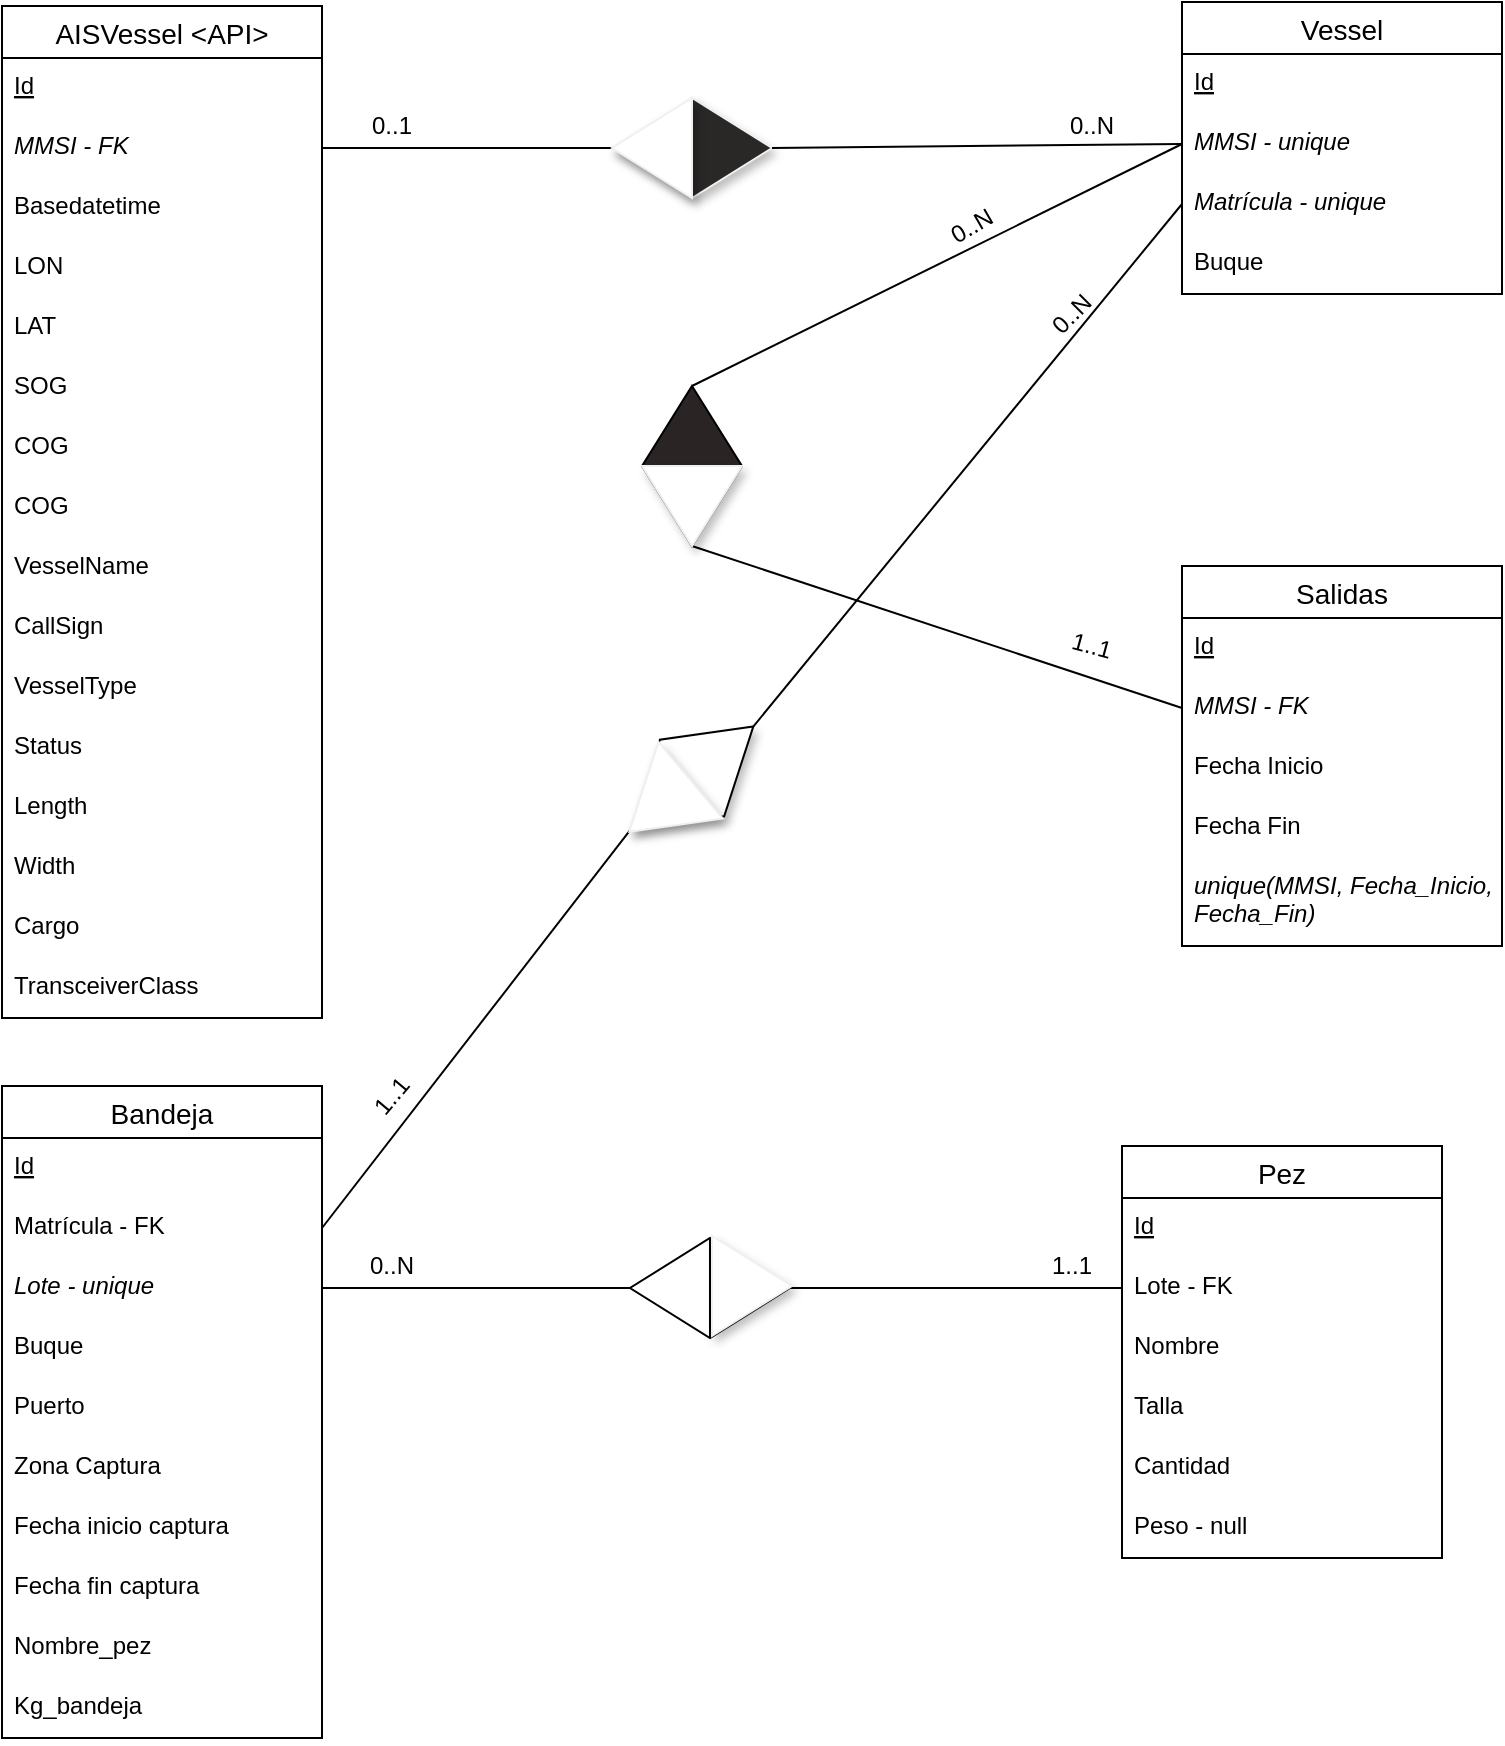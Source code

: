 <mxfile version="17.5.0" type="device"><diagram id="P7UJ9jbZTQs93YlDNHrF" name="Page-1"><mxGraphModel dx="1182" dy="567" grid="1" gridSize="10" guides="1" tooltips="1" connect="1" arrows="1" fold="1" page="1" pageScale="1" pageWidth="827" pageHeight="1169" math="0" shadow="0"><root><mxCell id="0"/><mxCell id="1" parent="0"/><mxCell id="WSeoAHvUvM8KJs6AL-Sv-32" value="" style="rhombus;whiteSpace=wrap;html=1;rotation=50;shadow=1;" vertex="1" parent="1"><mxGeometry x="380" y="396" width="50" height="80" as="geometry"/></mxCell><mxCell id="WSeoAHvUvM8KJs6AL-Sv-37" value="" style="rhombus;whiteSpace=wrap;html=1;rotation=90;fillColor=#2A2727;shadow=1;strokeColor=#F0F0F0;" vertex="1" parent="1"><mxGeometry x="380" y="81" width="50" height="80" as="geometry"/></mxCell><mxCell id="imoSts7ZNsGGumvntlrF-69" value="AISVessel &lt;API&gt;" style="swimlane;fontStyle=0;childLayout=stackLayout;horizontal=1;startSize=26;horizontalStack=0;resizeParent=1;resizeParentMax=0;resizeLast=0;collapsible=1;marginBottom=0;align=center;fontSize=14;" parent="1" vertex="1"><mxGeometry x="60" y="50" width="160" height="506" as="geometry"><mxRectangle x="60" y="60" width="100" height="26" as="alternateBounds"/></mxGeometry></mxCell><mxCell id="imoSts7ZNsGGumvntlrF-70" value="Id" style="text;strokeColor=none;fillColor=none;spacingLeft=4;spacingRight=4;overflow=hidden;rotatable=0;points=[[0,0.5],[1,0.5]];portConstraint=eastwest;fontSize=12;fontStyle=4" parent="imoSts7ZNsGGumvntlrF-69" vertex="1"><mxGeometry y="26" width="160" height="30" as="geometry"/></mxCell><mxCell id="imoSts7ZNsGGumvntlrF-71" value="MMSI - FK" style="text;strokeColor=none;fillColor=none;spacingLeft=4;spacingRight=4;overflow=hidden;rotatable=0;points=[[0,0.5],[1,0.5]];portConstraint=eastwest;fontSize=12;fontStyle=2" parent="imoSts7ZNsGGumvntlrF-69" vertex="1"><mxGeometry y="56" width="160" height="30" as="geometry"/></mxCell><mxCell id="imoSts7ZNsGGumvntlrF-72" value="Basedatetime" style="text;strokeColor=none;fillColor=none;spacingLeft=4;spacingRight=4;overflow=hidden;rotatable=0;points=[[0,0.5],[1,0.5]];portConstraint=eastwest;fontSize=12;" parent="imoSts7ZNsGGumvntlrF-69" vertex="1"><mxGeometry y="86" width="160" height="30" as="geometry"/></mxCell><mxCell id="imoSts7ZNsGGumvntlrF-74" value="LON" style="text;strokeColor=none;fillColor=none;spacingLeft=4;spacingRight=4;overflow=hidden;rotatable=0;points=[[0,0.5],[1,0.5]];portConstraint=eastwest;fontSize=12;" parent="imoSts7ZNsGGumvntlrF-69" vertex="1"><mxGeometry y="116" width="160" height="30" as="geometry"/></mxCell><mxCell id="imoSts7ZNsGGumvntlrF-76" value="LAT" style="text;strokeColor=none;fillColor=none;spacingLeft=4;spacingRight=4;overflow=hidden;rotatable=0;points=[[0,0.5],[1,0.5]];portConstraint=eastwest;fontSize=12;" parent="imoSts7ZNsGGumvntlrF-69" vertex="1"><mxGeometry y="146" width="160" height="30" as="geometry"/></mxCell><mxCell id="imoSts7ZNsGGumvntlrF-75" value="SOG" style="text;strokeColor=none;fillColor=none;spacingLeft=4;spacingRight=4;overflow=hidden;rotatable=0;points=[[0,0.5],[1,0.5]];portConstraint=eastwest;fontSize=12;" parent="imoSts7ZNsGGumvntlrF-69" vertex="1"><mxGeometry y="176" width="160" height="30" as="geometry"/></mxCell><mxCell id="imoSts7ZNsGGumvntlrF-77" value="COG" style="text;strokeColor=none;fillColor=none;spacingLeft=4;spacingRight=4;overflow=hidden;rotatable=0;points=[[0,0.5],[1,0.5]];portConstraint=eastwest;fontSize=12;" parent="imoSts7ZNsGGumvntlrF-69" vertex="1"><mxGeometry y="206" width="160" height="30" as="geometry"/></mxCell><mxCell id="imoSts7ZNsGGumvntlrF-79" value="COG" style="text;strokeColor=none;fillColor=none;spacingLeft=4;spacingRight=4;overflow=hidden;rotatable=0;points=[[0,0.5],[1,0.5]];portConstraint=eastwest;fontSize=12;" parent="imoSts7ZNsGGumvntlrF-69" vertex="1"><mxGeometry y="236" width="160" height="30" as="geometry"/></mxCell><mxCell id="imoSts7ZNsGGumvntlrF-78" value="VesselName" style="text;strokeColor=none;fillColor=none;spacingLeft=4;spacingRight=4;overflow=hidden;rotatable=0;points=[[0,0.5],[1,0.5]];portConstraint=eastwest;fontSize=12;" parent="imoSts7ZNsGGumvntlrF-69" vertex="1"><mxGeometry y="266" width="160" height="30" as="geometry"/></mxCell><mxCell id="imoSts7ZNsGGumvntlrF-81" value="CallSign" style="text;strokeColor=none;fillColor=none;spacingLeft=4;spacingRight=4;overflow=hidden;rotatable=0;points=[[0,0.5],[1,0.5]];portConstraint=eastwest;fontSize=12;" parent="imoSts7ZNsGGumvntlrF-69" vertex="1"><mxGeometry y="296" width="160" height="30" as="geometry"/></mxCell><mxCell id="imoSts7ZNsGGumvntlrF-82" value="VesselType" style="text;strokeColor=none;fillColor=none;spacingLeft=4;spacingRight=4;overflow=hidden;rotatable=0;points=[[0,0.5],[1,0.5]];portConstraint=eastwest;fontSize=12;" parent="imoSts7ZNsGGumvntlrF-69" vertex="1"><mxGeometry y="326" width="160" height="30" as="geometry"/></mxCell><mxCell id="imoSts7ZNsGGumvntlrF-80" value="Status" style="text;strokeColor=none;fillColor=none;spacingLeft=4;spacingRight=4;overflow=hidden;rotatable=0;points=[[0,0.5],[1,0.5]];portConstraint=eastwest;fontSize=12;" parent="imoSts7ZNsGGumvntlrF-69" vertex="1"><mxGeometry y="356" width="160" height="30" as="geometry"/></mxCell><mxCell id="imoSts7ZNsGGumvntlrF-83" value="Length" style="text;strokeColor=none;fillColor=none;spacingLeft=4;spacingRight=4;overflow=hidden;rotatable=0;points=[[0,0.5],[1,0.5]];portConstraint=eastwest;fontSize=12;" parent="imoSts7ZNsGGumvntlrF-69" vertex="1"><mxGeometry y="386" width="160" height="30" as="geometry"/></mxCell><mxCell id="imoSts7ZNsGGumvntlrF-85" value="Width" style="text;strokeColor=none;fillColor=none;spacingLeft=4;spacingRight=4;overflow=hidden;rotatable=0;points=[[0,0.5],[1,0.5]];portConstraint=eastwest;fontSize=12;" parent="imoSts7ZNsGGumvntlrF-69" vertex="1"><mxGeometry y="416" width="160" height="30" as="geometry"/></mxCell><mxCell id="imoSts7ZNsGGumvntlrF-84" value="Cargo" style="text;strokeColor=none;fillColor=none;spacingLeft=4;spacingRight=4;overflow=hidden;rotatable=0;points=[[0,0.5],[1,0.5]];portConstraint=eastwest;fontSize=12;" parent="imoSts7ZNsGGumvntlrF-69" vertex="1"><mxGeometry y="446" width="160" height="30" as="geometry"/></mxCell><mxCell id="imoSts7ZNsGGumvntlrF-87" value="TransceiverClass" style="text;strokeColor=none;fillColor=none;spacingLeft=4;spacingRight=4;overflow=hidden;rotatable=0;points=[[0,0.5],[1,0.5]];portConstraint=eastwest;fontSize=12;" parent="imoSts7ZNsGGumvntlrF-69" vertex="1"><mxGeometry y="476" width="160" height="30" as="geometry"/></mxCell><mxCell id="imoSts7ZNsGGumvntlrF-88" value="Vessel" style="swimlane;fontStyle=0;childLayout=stackLayout;horizontal=1;startSize=26;horizontalStack=0;resizeParent=1;resizeParentMax=0;resizeLast=0;collapsible=1;marginBottom=0;align=center;fontSize=14;" parent="1" vertex="1"><mxGeometry x="650" y="48" width="160" height="146" as="geometry"><mxRectangle x="60" y="60" width="100" height="26" as="alternateBounds"/></mxGeometry></mxCell><mxCell id="imoSts7ZNsGGumvntlrF-105" value="Id" style="text;strokeColor=none;fillColor=none;spacingLeft=4;spacingRight=4;overflow=hidden;rotatable=0;points=[[0,0.5],[1,0.5]];portConstraint=eastwest;fontSize=12;fontStyle=4" parent="imoSts7ZNsGGumvntlrF-88" vertex="1"><mxGeometry y="26" width="160" height="30" as="geometry"/></mxCell><mxCell id="imoSts7ZNsGGumvntlrF-108" value="MMSI - unique " style="text;strokeColor=none;fillColor=none;spacingLeft=4;spacingRight=4;overflow=hidden;rotatable=0;points=[[0,0.5],[1,0.5]];portConstraint=eastwest;fontSize=12;fontStyle=2" parent="imoSts7ZNsGGumvntlrF-88" vertex="1"><mxGeometry y="56" width="160" height="30" as="geometry"/></mxCell><mxCell id="imoSts7ZNsGGumvntlrF-120" value="Matrícula - unique" style="text;strokeColor=none;fillColor=none;spacingLeft=4;spacingRight=4;overflow=hidden;rotatable=0;points=[[0,0.5],[1,0.5]];portConstraint=eastwest;fontSize=12;fontStyle=2" parent="imoSts7ZNsGGumvntlrF-88" vertex="1"><mxGeometry y="86" width="160" height="30" as="geometry"/></mxCell><mxCell id="imoSts7ZNsGGumvntlrF-107" value="Buque" style="text;strokeColor=none;fillColor=none;spacingLeft=4;spacingRight=4;overflow=hidden;rotatable=0;points=[[0,0.5],[1,0.5]];portConstraint=eastwest;fontSize=12;fontStyle=0" parent="imoSts7ZNsGGumvntlrF-88" vertex="1"><mxGeometry y="116" width="160" height="30" as="geometry"/></mxCell><mxCell id="imoSts7ZNsGGumvntlrF-111" value="Bandeja" style="swimlane;fontStyle=0;childLayout=stackLayout;horizontal=1;startSize=26;horizontalStack=0;resizeParent=1;resizeParentMax=0;resizeLast=0;collapsible=1;marginBottom=0;align=center;fontSize=14;" parent="1" vertex="1"><mxGeometry x="60" y="590" width="160" height="326" as="geometry"><mxRectangle x="60" y="60" width="100" height="26" as="alternateBounds"/></mxGeometry></mxCell><mxCell id="imoSts7ZNsGGumvntlrF-112" value="Id" style="text;strokeColor=none;fillColor=none;spacingLeft=4;spacingRight=4;overflow=hidden;rotatable=0;points=[[0,0.5],[1,0.5]];portConstraint=eastwest;fontSize=12;fontStyle=4" parent="imoSts7ZNsGGumvntlrF-111" vertex="1"><mxGeometry y="26" width="160" height="30" as="geometry"/></mxCell><mxCell id="imoSts7ZNsGGumvntlrF-115" value="Matrícula - FK" style="text;strokeColor=none;fillColor=none;spacingLeft=4;spacingRight=4;overflow=hidden;rotatable=0;points=[[0,0.5],[1,0.5]];portConstraint=eastwest;fontSize=12;fontStyle=0" parent="imoSts7ZNsGGumvntlrF-111" vertex="1"><mxGeometry y="56" width="160" height="30" as="geometry"/></mxCell><mxCell id="imoSts7ZNsGGumvntlrF-124" value="Lote - unique" style="text;strokeColor=none;fillColor=none;spacingLeft=4;spacingRight=4;overflow=hidden;rotatable=0;points=[[0,0.5],[1,0.5]];portConstraint=eastwest;fontSize=12;fontStyle=2" parent="imoSts7ZNsGGumvntlrF-111" vertex="1"><mxGeometry y="86" width="160" height="30" as="geometry"/></mxCell><mxCell id="imoSts7ZNsGGumvntlrF-118" value="Buque" style="text;strokeColor=none;fillColor=none;spacingLeft=4;spacingRight=4;overflow=hidden;rotatable=0;points=[[0,0.5],[1,0.5]];portConstraint=eastwest;fontSize=12;fontStyle=0" parent="imoSts7ZNsGGumvntlrF-111" vertex="1"><mxGeometry y="116" width="160" height="30" as="geometry"/></mxCell><mxCell id="imoSts7ZNsGGumvntlrF-113" value="Puerto" style="text;strokeColor=none;fillColor=none;spacingLeft=4;spacingRight=4;overflow=hidden;rotatable=0;points=[[0,0.5],[1,0.5]];portConstraint=eastwest;fontSize=12;fontStyle=0" parent="imoSts7ZNsGGumvntlrF-111" vertex="1"><mxGeometry y="146" width="160" height="30" as="geometry"/></mxCell><mxCell id="imoSts7ZNsGGumvntlrF-116" value="Zona Captura" style="text;strokeColor=none;fillColor=none;spacingLeft=4;spacingRight=4;overflow=hidden;rotatable=0;points=[[0,0.5],[1,0.5]];portConstraint=eastwest;fontSize=12;fontStyle=0" parent="imoSts7ZNsGGumvntlrF-111" vertex="1"><mxGeometry y="176" width="160" height="30" as="geometry"/></mxCell><mxCell id="imoSts7ZNsGGumvntlrF-117" value="Fecha inicio captura" style="text;strokeColor=none;fillColor=none;spacingLeft=4;spacingRight=4;overflow=hidden;rotatable=0;points=[[0,0.5],[1,0.5]];portConstraint=eastwest;fontSize=12;fontStyle=0" parent="imoSts7ZNsGGumvntlrF-111" vertex="1"><mxGeometry y="206" width="160" height="30" as="geometry"/></mxCell><mxCell id="WSeoAHvUvM8KJs6AL-Sv-4" value="Fecha fin captura" style="text;strokeColor=none;fillColor=none;spacingLeft=4;spacingRight=4;overflow=hidden;rotatable=0;points=[[0,0.5],[1,0.5]];portConstraint=eastwest;fontSize=12;fontStyle=0" vertex="1" parent="imoSts7ZNsGGumvntlrF-111"><mxGeometry y="236" width="160" height="30" as="geometry"/></mxCell><mxCell id="imoSts7ZNsGGumvntlrF-119" value="Nombre_pez" style="text;strokeColor=none;fillColor=none;spacingLeft=4;spacingRight=4;overflow=hidden;rotatable=0;points=[[0,0.5],[1,0.5]];portConstraint=eastwest;fontSize=12;fontStyle=0" parent="imoSts7ZNsGGumvntlrF-111" vertex="1"><mxGeometry y="266" width="160" height="30" as="geometry"/></mxCell><mxCell id="imoSts7ZNsGGumvntlrF-132" value="Kg_bandeja" style="text;strokeColor=none;fillColor=none;spacingLeft=4;spacingRight=4;overflow=hidden;rotatable=0;points=[[0,0.5],[1,0.5]];portConstraint=eastwest;fontSize=12;fontStyle=0" parent="imoSts7ZNsGGumvntlrF-111" vertex="1"><mxGeometry y="296" width="160" height="30" as="geometry"/></mxCell><mxCell id="imoSts7ZNsGGumvntlrF-166" value="Salidas" style="swimlane;fontStyle=0;childLayout=stackLayout;horizontal=1;startSize=26;horizontalStack=0;resizeParent=1;resizeParentMax=0;resizeLast=0;collapsible=1;marginBottom=0;align=center;fontSize=14;" parent="1" vertex="1"><mxGeometry x="650" y="330" width="160" height="190" as="geometry"><mxRectangle x="60" y="60" width="100" height="26" as="alternateBounds"/></mxGeometry></mxCell><mxCell id="imoSts7ZNsGGumvntlrF-167" value="Id" style="text;strokeColor=none;fillColor=none;spacingLeft=4;spacingRight=4;overflow=hidden;rotatable=0;points=[[0,0.5],[1,0.5]];portConstraint=eastwest;fontSize=12;fontStyle=4" parent="imoSts7ZNsGGumvntlrF-166" vertex="1"><mxGeometry y="26" width="160" height="30" as="geometry"/></mxCell><mxCell id="WSeoAHvUvM8KJs6AL-Sv-22" value="MMSI - FK" style="text;strokeColor=none;fillColor=none;spacingLeft=4;spacingRight=4;overflow=hidden;rotatable=0;points=[[0,0.5],[1,0.5]];portConstraint=eastwest;fontSize=12;fontStyle=2" vertex="1" parent="imoSts7ZNsGGumvntlrF-166"><mxGeometry y="56" width="160" height="30" as="geometry"/></mxCell><mxCell id="WSeoAHvUvM8KJs6AL-Sv-23" value="Fecha Inicio" style="text;strokeColor=none;fillColor=none;spacingLeft=4;spacingRight=4;overflow=hidden;rotatable=0;points=[[0,0.5],[1,0.5]];portConstraint=eastwest;fontSize=12;fontStyle=0" vertex="1" parent="imoSts7ZNsGGumvntlrF-166"><mxGeometry y="86" width="160" height="30" as="geometry"/></mxCell><mxCell id="imoSts7ZNsGGumvntlrF-170" value="Fecha Fin" style="text;strokeColor=none;fillColor=none;spacingLeft=4;spacingRight=4;overflow=hidden;rotatable=0;points=[[0,0.5],[1,0.5]];portConstraint=eastwest;fontSize=12;fontStyle=0" parent="imoSts7ZNsGGumvntlrF-166" vertex="1"><mxGeometry y="116" width="160" height="30" as="geometry"/></mxCell><mxCell id="WSeoAHvUvM8KJs6AL-Sv-24" value="unique(MMSI, Fecha_Inicio,&#10;Fecha_Fin)" style="text;strokeColor=none;fillColor=none;spacingLeft=4;spacingRight=4;overflow=hidden;rotatable=0;points=[[0,0.5],[1,0.5]];portConstraint=eastwest;fontSize=12;fontStyle=2" vertex="1" parent="imoSts7ZNsGGumvntlrF-166"><mxGeometry y="146" width="160" height="44" as="geometry"/></mxCell><mxCell id="WSeoAHvUvM8KJs6AL-Sv-2" value="" style="endArrow=none;html=1;rounded=0;exitX=0.5;exitY=0;exitDx=0;exitDy=0;entryX=0;entryY=0.5;entryDx=0;entryDy=0;" edge="1" parent="1" source="WSeoAHvUvM8KJs6AL-Sv-37" target="imoSts7ZNsGGumvntlrF-108"><mxGeometry width="50" height="50" relative="1" as="geometry"><mxPoint x="390" y="420" as="sourcePoint"/><mxPoint x="440" y="370" as="targetPoint"/></mxGeometry></mxCell><mxCell id="WSeoAHvUvM8KJs6AL-Sv-3" value="" style="endArrow=none;html=1;rounded=0;entryX=0;entryY=0.5;entryDx=0;entryDy=0;exitX=0.5;exitY=0;exitDx=0;exitDy=0;startArrow=none;" edge="1" parent="1" source="WSeoAHvUvM8KJs6AL-Sv-32" target="imoSts7ZNsGGumvntlrF-120"><mxGeometry width="50" height="50" relative="1" as="geometry"><mxPoint x="390" y="320" as="sourcePoint"/><mxPoint x="440" y="270" as="targetPoint"/></mxGeometry></mxCell><mxCell id="WSeoAHvUvM8KJs6AL-Sv-5" value="Pez" style="swimlane;fontStyle=0;childLayout=stackLayout;horizontal=1;startSize=26;horizontalStack=0;resizeParent=1;resizeParentMax=0;resizeLast=0;collapsible=1;marginBottom=0;align=center;fontSize=14;" vertex="1" parent="1"><mxGeometry x="620" y="620" width="160" height="206" as="geometry"><mxRectangle x="60" y="60" width="100" height="26" as="alternateBounds"/></mxGeometry></mxCell><mxCell id="WSeoAHvUvM8KJs6AL-Sv-6" value="Id" style="text;strokeColor=none;fillColor=none;spacingLeft=4;spacingRight=4;overflow=hidden;rotatable=0;points=[[0,0.5],[1,0.5]];portConstraint=eastwest;fontSize=12;fontStyle=4" vertex="1" parent="WSeoAHvUvM8KJs6AL-Sv-5"><mxGeometry y="26" width="160" height="30" as="geometry"/></mxCell><mxCell id="WSeoAHvUvM8KJs6AL-Sv-16" value="Lote - FK" style="text;strokeColor=none;fillColor=none;spacingLeft=4;spacingRight=4;overflow=hidden;rotatable=0;points=[[0,0.5],[1,0.5]];portConstraint=eastwest;fontSize=12;fontStyle=0" vertex="1" parent="WSeoAHvUvM8KJs6AL-Sv-5"><mxGeometry y="56" width="160" height="30" as="geometry"/></mxCell><mxCell id="WSeoAHvUvM8KJs6AL-Sv-17" value="Nombre" style="text;strokeColor=none;fillColor=none;spacingLeft=4;spacingRight=4;overflow=hidden;rotatable=0;points=[[0,0.5],[1,0.5]];portConstraint=eastwest;fontSize=12;fontStyle=0" vertex="1" parent="WSeoAHvUvM8KJs6AL-Sv-5"><mxGeometry y="86" width="160" height="30" as="geometry"/></mxCell><mxCell id="WSeoAHvUvM8KJs6AL-Sv-18" value="Talla" style="text;strokeColor=none;fillColor=none;spacingLeft=4;spacingRight=4;overflow=hidden;rotatable=0;points=[[0,0.5],[1,0.5]];portConstraint=eastwest;fontSize=12;fontStyle=0" vertex="1" parent="WSeoAHvUvM8KJs6AL-Sv-5"><mxGeometry y="116" width="160" height="30" as="geometry"/></mxCell><mxCell id="WSeoAHvUvM8KJs6AL-Sv-20" value="Cantidad" style="text;strokeColor=none;fillColor=none;spacingLeft=4;spacingRight=4;overflow=hidden;rotatable=0;points=[[0,0.5],[1,0.5]];portConstraint=eastwest;fontSize=12;fontStyle=0" vertex="1" parent="WSeoAHvUvM8KJs6AL-Sv-5"><mxGeometry y="146" width="160" height="30" as="geometry"/></mxCell><mxCell id="WSeoAHvUvM8KJs6AL-Sv-19" value="Peso - null" style="text;strokeColor=none;fillColor=none;spacingLeft=4;spacingRight=4;overflow=hidden;rotatable=0;points=[[0,0.5],[1,0.5]];portConstraint=eastwest;fontSize=12;fontStyle=0" vertex="1" parent="WSeoAHvUvM8KJs6AL-Sv-5"><mxGeometry y="176" width="160" height="30" as="geometry"/></mxCell><mxCell id="WSeoAHvUvM8KJs6AL-Sv-21" value="" style="endArrow=none;html=1;rounded=0;entryX=0.5;entryY=1;entryDx=0;entryDy=0;exitX=1;exitY=0.5;exitDx=0;exitDy=0;" edge="1" parent="1" source="imoSts7ZNsGGumvntlrF-124" target="WSeoAHvUvM8KJs6AL-Sv-35"><mxGeometry width="50" height="50" relative="1" as="geometry"><mxPoint x="230" y="671" as="sourcePoint"/><mxPoint x="660" y="151" as="targetPoint"/></mxGeometry></mxCell><mxCell id="WSeoAHvUvM8KJs6AL-Sv-26" value="" style="rhombus;whiteSpace=wrap;html=1;fillColor=#2A2424;" vertex="1" parent="1"><mxGeometry x="380" y="240" width="50" height="80" as="geometry"/></mxCell><mxCell id="WSeoAHvUvM8KJs6AL-Sv-28" value="" style="endArrow=none;html=1;rounded=0;entryX=0.5;entryY=0;entryDx=0;entryDy=0;exitX=0;exitY=0.5;exitDx=0;exitDy=0;" edge="1" parent="1" source="imoSts7ZNsGGumvntlrF-108" target="WSeoAHvUvM8KJs6AL-Sv-26"><mxGeometry width="50" height="50" relative="1" as="geometry"><mxPoint x="650" y="111" as="sourcePoint"/><mxPoint x="650" y="401" as="targetPoint"/><Array as="points"/></mxGeometry></mxCell><mxCell id="WSeoAHvUvM8KJs6AL-Sv-29" value="" style="endArrow=none;html=1;rounded=0;exitX=0.5;exitY=1;exitDx=0;exitDy=0;entryX=0;entryY=0.5;entryDx=0;entryDy=0;" edge="1" parent="1" source="WSeoAHvUvM8KJs6AL-Sv-26" target="WSeoAHvUvM8KJs6AL-Sv-22"><mxGeometry width="50" height="50" relative="1" as="geometry"><mxPoint x="390" y="410" as="sourcePoint"/><mxPoint x="440" y="360" as="targetPoint"/></mxGeometry></mxCell><mxCell id="WSeoAHvUvM8KJs6AL-Sv-31" value="" style="endArrow=none;html=1;rounded=0;exitX=0;exitY=0.5;exitDx=0;exitDy=0;entryX=1;entryY=0.5;entryDx=0;entryDy=0;" edge="1" parent="1" source="WSeoAHvUvM8KJs6AL-Sv-26" target="WSeoAHvUvM8KJs6AL-Sv-26"><mxGeometry width="50" height="50" relative="1" as="geometry"><mxPoint x="390" y="410" as="sourcePoint"/><mxPoint x="440" y="360" as="targetPoint"/></mxGeometry></mxCell><mxCell id="WSeoAHvUvM8KJs6AL-Sv-34" value="" style="endArrow=none;html=1;rounded=0;entryX=0.5;entryY=1;entryDx=0;entryDy=0;exitX=1;exitY=0.5;exitDx=0;exitDy=0;" edge="1" parent="1" source="imoSts7ZNsGGumvntlrF-115" target="WSeoAHvUvM8KJs6AL-Sv-32"><mxGeometry width="50" height="50" relative="1" as="geometry"><mxPoint x="220" y="661" as="sourcePoint"/><mxPoint x="650" y="141" as="targetPoint"/></mxGeometry></mxCell><mxCell id="WSeoAHvUvM8KJs6AL-Sv-35" value="" style="rhombus;whiteSpace=wrap;html=1;rotation=90;" vertex="1" parent="1"><mxGeometry x="389" y="651" width="50" height="80" as="geometry"/></mxCell><mxCell id="WSeoAHvUvM8KJs6AL-Sv-36" value="" style="endArrow=none;html=1;rounded=0;entryX=0;entryY=0.5;entryDx=0;entryDy=0;exitX=0.5;exitY=0;exitDx=0;exitDy=0;" edge="1" parent="1" source="WSeoAHvUvM8KJs6AL-Sv-35" target="WSeoAHvUvM8KJs6AL-Sv-16"><mxGeometry width="50" height="50" relative="1" as="geometry"><mxPoint x="460" y="690.5" as="sourcePoint"/><mxPoint x="614" y="690.5" as="targetPoint"/></mxGeometry></mxCell><mxCell id="WSeoAHvUvM8KJs6AL-Sv-39" value="" style="endArrow=none;html=1;rounded=0;exitX=1;exitY=0.5;exitDx=0;exitDy=0;entryX=0.5;entryY=1;entryDx=0;entryDy=0;" edge="1" parent="1" source="imoSts7ZNsGGumvntlrF-71" target="WSeoAHvUvM8KJs6AL-Sv-37"><mxGeometry width="50" height="50" relative="1" as="geometry"><mxPoint x="455" y="130" as="sourcePoint"/><mxPoint x="660" y="121" as="targetPoint"/></mxGeometry></mxCell><mxCell id="WSeoAHvUvM8KJs6AL-Sv-42" value="" style="endArrow=none;html=1;rounded=0;entryX=0;entryY=0.5;entryDx=0;entryDy=0;exitX=1;exitY=0.5;exitDx=0;exitDy=0;" edge="1" parent="1" source="WSeoAHvUvM8KJs6AL-Sv-35" target="WSeoAHvUvM8KJs6AL-Sv-35"><mxGeometry width="50" height="50" relative="1" as="geometry"><mxPoint x="400.004" y="429.995" as="sourcePoint"/><mxPoint x="431.07" y="465.151" as="targetPoint"/></mxGeometry></mxCell><mxCell id="WSeoAHvUvM8KJs6AL-Sv-43" value="1..1" style="text;html=1;strokeColor=none;fillColor=none;align=center;verticalAlign=middle;whiteSpace=wrap;rounded=0;shadow=1;rotation=-50;" vertex="1" parent="1"><mxGeometry x="230" y="585" width="50" height="20" as="geometry"/></mxCell><mxCell id="WSeoAHvUvM8KJs6AL-Sv-44" value="0..N" style="text;html=1;strokeColor=none;fillColor=none;align=center;verticalAlign=middle;whiteSpace=wrap;rounded=0;shadow=1;rotation=0;" vertex="1" parent="1"><mxGeometry x="580" y="100" width="50" height="20" as="geometry"/></mxCell><mxCell id="WSeoAHvUvM8KJs6AL-Sv-45" value="0..N" style="text;html=1;strokeColor=none;fillColor=none;align=center;verticalAlign=middle;whiteSpace=wrap;rounded=0;shadow=1;rotation=-30;" vertex="1" parent="1"><mxGeometry x="520" y="150" width="50" height="20" as="geometry"/></mxCell><mxCell id="WSeoAHvUvM8KJs6AL-Sv-46" value="0..N" style="text;html=1;strokeColor=none;fillColor=none;align=center;verticalAlign=middle;whiteSpace=wrap;rounded=0;shadow=1;rotation=-45;" vertex="1" parent="1"><mxGeometry x="570" y="194" width="50" height="20" as="geometry"/></mxCell><mxCell id="WSeoAHvUvM8KJs6AL-Sv-47" value="0..N" style="text;html=1;strokeColor=none;fillColor=none;align=center;verticalAlign=middle;whiteSpace=wrap;rounded=0;shadow=1;rotation=0;" vertex="1" parent="1"><mxGeometry x="230" y="670" width="50" height="20" as="geometry"/></mxCell><mxCell id="WSeoAHvUvM8KJs6AL-Sv-48" value="1..1" style="text;html=1;strokeColor=none;fillColor=none;align=center;verticalAlign=middle;whiteSpace=wrap;rounded=0;shadow=1;rotation=0;" vertex="1" parent="1"><mxGeometry x="570" y="670" width="50" height="20" as="geometry"/></mxCell><mxCell id="WSeoAHvUvM8KJs6AL-Sv-51" value="1..1" style="text;html=1;strokeColor=none;fillColor=none;align=center;verticalAlign=middle;whiteSpace=wrap;rounded=0;shadow=1;rotation=15;" vertex="1" parent="1"><mxGeometry x="580" y="360" width="50" height="20" as="geometry"/></mxCell><mxCell id="WSeoAHvUvM8KJs6AL-Sv-55" value="" style="verticalLabelPosition=bottom;verticalAlign=top;html=1;shape=mxgraph.basic.acute_triangle;dx=0.5;shadow=1;strokeColor=#F0F0F0;fillColor=#FFFFFF;rotation=-90;" vertex="1" parent="1"><mxGeometry x="360" y="101" width="50" height="40" as="geometry"/></mxCell><mxCell id="WSeoAHvUvM8KJs6AL-Sv-58" value="0..1" style="text;html=1;strokeColor=none;fillColor=none;align=center;verticalAlign=middle;whiteSpace=wrap;rounded=0;shadow=1;rotation=0;" vertex="1" parent="1"><mxGeometry x="230" y="100" width="50" height="20" as="geometry"/></mxCell><mxCell id="WSeoAHvUvM8KJs6AL-Sv-59" value="" style="verticalLabelPosition=bottom;verticalAlign=top;html=1;shape=mxgraph.basic.acute_triangle;dx=0.5;shadow=1;strokeColor=#F0F0F0;fillColor=#FFFFFF;rotation=-180;" vertex="1" parent="1"><mxGeometry x="380" y="280" width="50" height="40" as="geometry"/></mxCell><mxCell id="WSeoAHvUvM8KJs6AL-Sv-60" value="" style="verticalLabelPosition=bottom;verticalAlign=top;html=1;shape=mxgraph.basic.acute_triangle;dx=0.5;shadow=1;strokeColor=#F0F0F0;fillColor=#FFFFFF;rotation=-130;" vertex="1" parent="1"><mxGeometry x="364" y="430" width="50" height="40" as="geometry"/></mxCell><mxCell id="WSeoAHvUvM8KJs6AL-Sv-61" value="" style="verticalLabelPosition=bottom;verticalAlign=top;html=1;shape=mxgraph.basic.acute_triangle;dx=0.5;shadow=1;strokeColor=#F0F0F0;fillColor=#FFFFFF;rotation=90;" vertex="1" parent="1"><mxGeometry x="410" y="670" width="50" height="40" as="geometry"/></mxCell></root></mxGraphModel></diagram></mxfile>